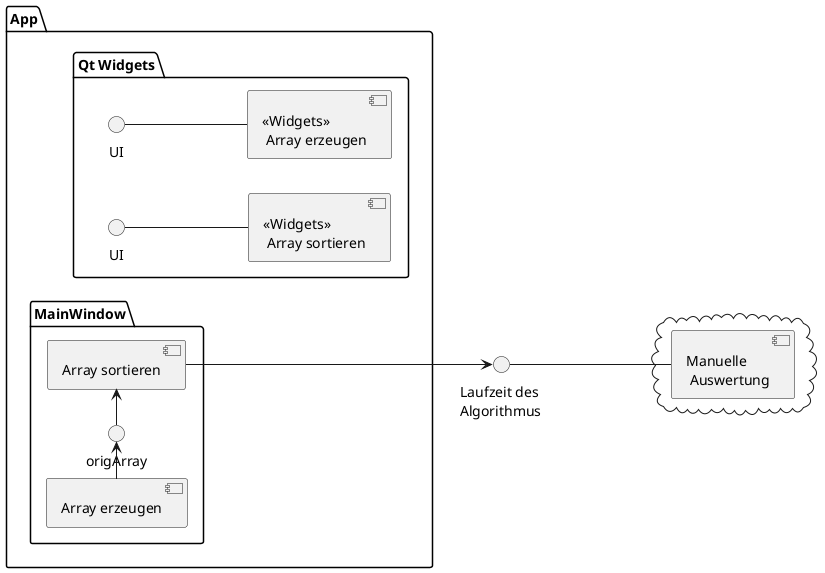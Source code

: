 @startuml


package "App" {
' comment
'left to right direction
'top to bottom direction
package "MainWindow" {
component component_Array_erzeugen [
Array erzeugen
]
component component_Array_sortieren [
Array sortieren
]
component_Array_erzeugen -> origArray
origArray -> component_Array_sortieren
}
' end-of package MainWindow




package "Qt Widgets" {
' internal interfaces
interface "UI" as I_ui_Array_erzeugen
interface "UI" as I_ui_Array_sortieren

'Turn  1 - 2  to : (2 top) - (1 bottom)
left to right direction
I_ui_Array_erzeugen -- [<<Widgets>> \n Array erzeugen]
I_ui_Array_sortieren -- [<<Widgets>> \n Array sortieren]

}
' end-of Qt Widgets

}
'end of App
' external to App
interface "Laufzeit des \nAlgorithmus" as I_elapsed_time

cloud {
I_elapsed_time --- [Manuelle \n Auswertung]
component_Array_sortieren ---> I_elapsed_time
}
' end-of external to App
@enduml

